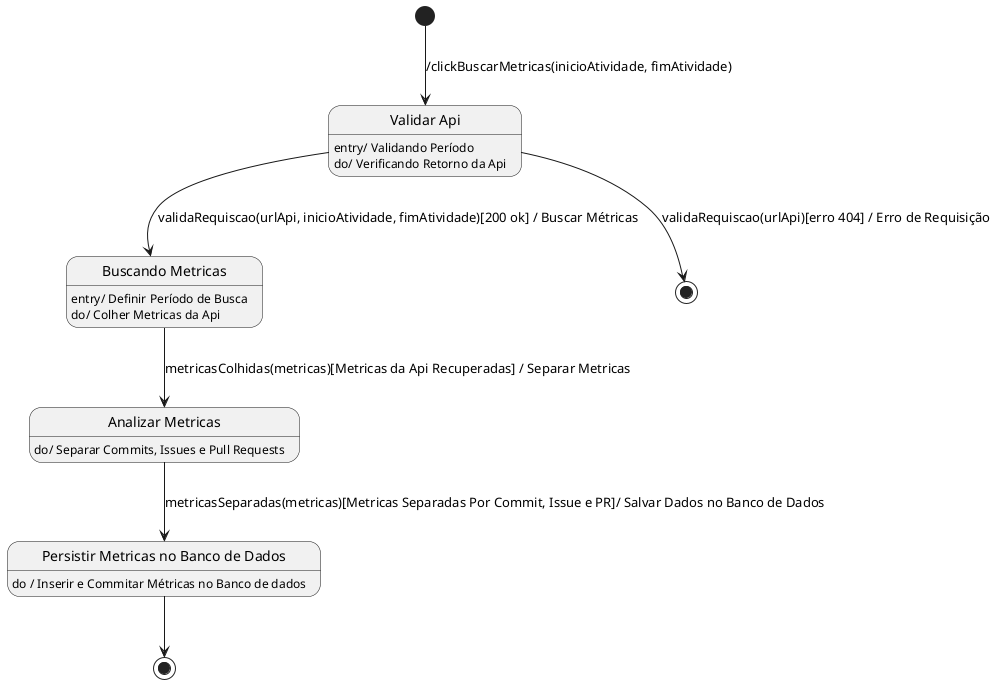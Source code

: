 @startuml
' Coletar Métricas do GitHub
    
    
    state "Validar Api" as valida_api
    state "Buscando Metricas" as busca_metrica
    state "Analizar Metricas" as analiza_metricas
    state "Persistir Metricas no Banco de Dados" as persist_metricas
    state fim_2 <<end>>



    valida_api : entry/ Validando Período
    valida_api : do/ Verificando Retorno da Api

    busca_metrica : entry/ Definir Período de Busca
    busca_metrica : do/ Colher Metricas da Api

    analiza_metricas : do/ Separar Commits, Issues e Pull Requests

    persist_metricas : do / Inserir e Commitar Métricas no Banco de dados



    [*] --> valida_api : /clickBuscarMetricas(inicioAtividade, fimAtividade)
    valida_api --> [*] : validaRequiscao(urlApi)[erro 404] / Erro de Requisição
    valida_api --> busca_metrica : validaRequiscao(urlApi, inicioAtividade, fimAtividade)[200 ok] / Buscar Métricas
    busca_metrica --> analiza_metricas : metricasColhidas(metricas)[Metricas da Api Recuperadas] / Separar Metricas
    analiza_metricas --> persist_metricas : metricasSeparadas(metricas)[Metricas Separadas Por Commit, Issue e PR]/ Salvar Dados no Banco de Dados

    persist_metricas --> fim_2



@enduml
